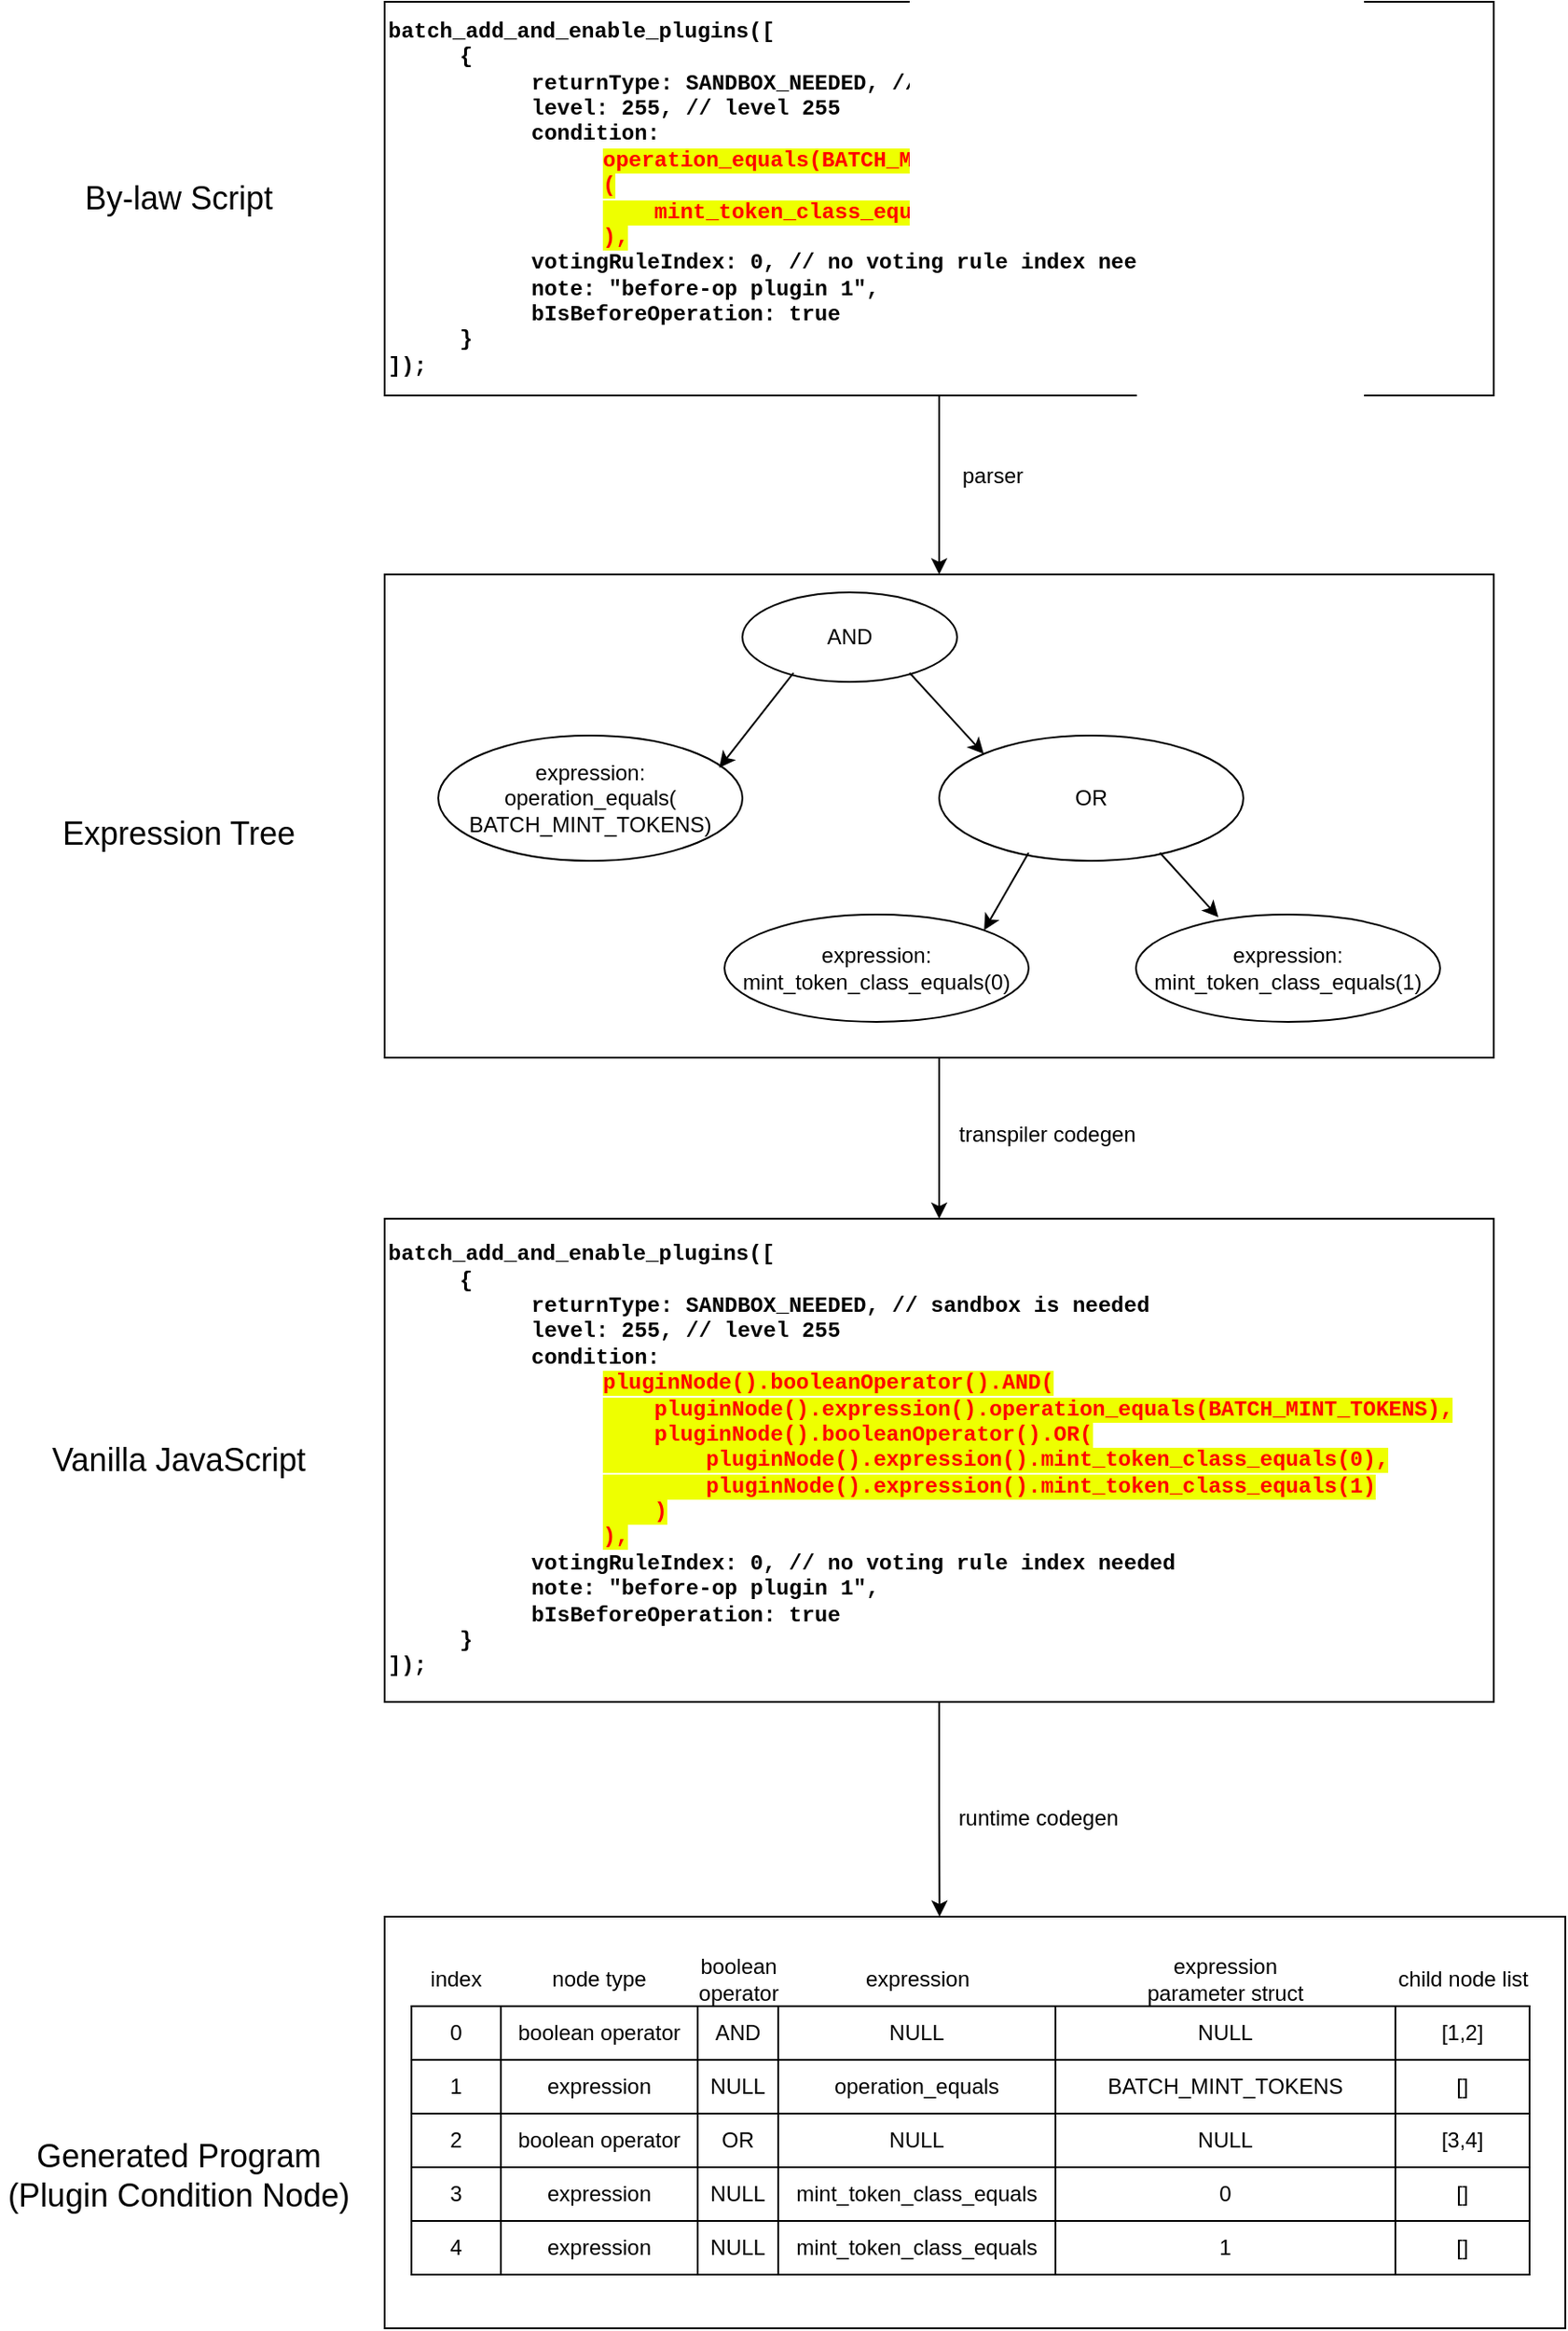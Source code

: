 <mxfile version="22.1.5" type="device">
  <diagram name="Page-1" id="5BoDcTeM9v2rmPoOrVfE">
    <mxGraphModel dx="1309" dy="758" grid="1" gridSize="10" guides="1" tooltips="1" connect="1" arrows="1" fold="1" page="1" pageScale="1" pageWidth="1200" pageHeight="1920" math="0" shadow="0">
      <root>
        <mxCell id="0" />
        <mxCell id="1" parent="0" />
        <mxCell id="QTmOKF9_rC59W_0GWhWw-40" value="" style="rounded=0;whiteSpace=wrap;html=1;" parent="1" vertex="1">
          <mxGeometry x="320" y="1160" width="660" height="230" as="geometry" />
        </mxCell>
        <mxCell id="QTmOKF9_rC59W_0GWhWw-3" style="edgeStyle=orthogonalEdgeStyle;rounded=0;orthogonalLoop=1;jettySize=auto;html=1;entryX=0.5;entryY=0;entryDx=0;entryDy=0;" parent="1" source="RLbIikrWvNmF1qbY_gef-16" target="RLbIikrWvNmF1qbY_gef-3" edge="1">
          <mxGeometry relative="1" as="geometry" />
        </mxCell>
        <mxCell id="RLbIikrWvNmF1qbY_gef-16" value="" style="rounded=0;whiteSpace=wrap;html=1;movable=1;resizable=1;rotatable=1;deletable=1;editable=1;locked=0;connectable=1;" parent="1" vertex="1">
          <mxGeometry x="320" y="410" width="620" height="270" as="geometry" />
        </mxCell>
        <mxCell id="RLbIikrWvNmF1qbY_gef-20" style="edgeStyle=orthogonalEdgeStyle;rounded=0;orthogonalLoop=1;jettySize=auto;html=1;entryX=0.5;entryY=0;entryDx=0;entryDy=0;" parent="1" source="RLbIikrWvNmF1qbY_gef-1" target="RLbIikrWvNmF1qbY_gef-16" edge="1">
          <mxGeometry relative="1" as="geometry" />
        </mxCell>
        <mxCell id="RLbIikrWvNmF1qbY_gef-1" value="&lt;b&gt;batch_add_and_enable_plugins([&lt;br&gt;&lt;/b&gt;&lt;blockquote style=&quot;margin: 0 0 0 40px; border: none; padding: 0px;&quot;&gt;&lt;div&gt;&lt;b&gt;{&lt;/b&gt;&lt;/div&gt;&lt;/blockquote&gt;&lt;blockquote style=&quot;margin: 0 0 0 40px; border: none; padding: 0px;&quot;&gt;&lt;blockquote style=&quot;margin: 0 0 0 40px; border: none; padding: 0px;&quot;&gt;&lt;div&gt;&lt;b&gt;returnType: SANDBOX_NEEDED, // sandbox is needed&lt;/b&gt;&lt;/div&gt;&lt;/blockquote&gt;&lt;blockquote style=&quot;margin: 0 0 0 40px; border: none; padding: 0px;&quot;&gt;&lt;div&gt;&lt;b&gt;level: 255, // level 255&lt;/b&gt;&lt;/div&gt;&lt;/blockquote&gt;&lt;blockquote style=&quot;margin: 0 0 0 40px; border: none; padding: 0px;&quot;&gt;&lt;div&gt;&lt;b&gt;condition:&lt;/b&gt;&lt;/div&gt;&lt;/blockquote&gt;&lt;blockquote style=&quot;margin: 0 0 0 40px; border: none; padding: 0px;&quot;&gt;&lt;blockquote style=&quot;margin: 0 0 0 40px; border: none; padding: 0px;&quot;&gt;&lt;div&gt;&lt;font style=&quot;background-color: rgb(238, 255, 0);&quot; color=&quot;#ff0000&quot;&gt;&lt;b&gt;operation_equals(BATCH_MINT_TOKENS) &amp;amp;&lt;/b&gt;&lt;/font&gt;&lt;/div&gt;&lt;/blockquote&gt;&lt;/blockquote&gt;&lt;blockquote style=&quot;margin: 0 0 0 40px; border: none; padding: 0px;&quot;&gt;&lt;blockquote style=&quot;margin: 0 0 0 40px; border: none; padding: 0px;&quot;&gt;&lt;div&gt;&lt;font style=&quot;background-color: rgb(238, 255, 0);&quot; color=&quot;#ff0000&quot;&gt;&lt;b&gt;(&lt;/b&gt;&lt;/font&gt;&lt;/div&gt;&lt;/blockquote&gt;&lt;/blockquote&gt;&lt;blockquote style=&quot;margin: 0 0 0 40px; border: none; padding: 0px;&quot;&gt;&lt;blockquote style=&quot;margin: 0 0 0 40px; border: none; padding: 0px;&quot;&gt;&lt;div&gt;&lt;font style=&quot;background-color: rgb(238, 255, 0);&quot; color=&quot;#ff0000&quot;&gt;&lt;b&gt;&amp;nbsp; &amp;nbsp; mint_token_class_equals(0) | mint_token_class_equals(1)&lt;/b&gt;&lt;/font&gt;&lt;/div&gt;&lt;/blockquote&gt;&lt;/blockquote&gt;&lt;blockquote style=&quot;margin: 0 0 0 40px; border: none; padding: 0px;&quot;&gt;&lt;blockquote style=&quot;margin: 0 0 0 40px; border: none; padding: 0px;&quot;&gt;&lt;div&gt;&lt;font style=&quot;background-color: rgb(238, 255, 0);&quot; color=&quot;#ff0000&quot;&gt;&lt;b&gt;),&lt;/b&gt;&lt;/font&gt;&lt;/div&gt;&lt;/blockquote&gt;&lt;/blockquote&gt;&lt;blockquote style=&quot;margin: 0 0 0 40px; border: none; padding: 0px;&quot;&gt;&lt;div&gt;&lt;b&gt;votingRuleIndex: 0, // no voting rule index needed&lt;/b&gt;&lt;/div&gt;&lt;/blockquote&gt;&lt;blockquote style=&quot;margin: 0 0 0 40px; border: none; padding: 0px;&quot;&gt;&lt;div&gt;&lt;b&gt;note: &quot;before-op plugin 1&quot;,&lt;/b&gt;&lt;/div&gt;&lt;/blockquote&gt;&lt;blockquote style=&quot;margin: 0 0 0 40px; border: none; padding: 0px;&quot;&gt;&lt;div&gt;&lt;b&gt;bIsBeforeOperation: true&amp;nbsp;&lt;/b&gt;&lt;/div&gt;&lt;/blockquote&gt;&lt;/blockquote&gt;&lt;blockquote style=&quot;margin: 0 0 0 40px; border: none; padding: 0px;&quot;&gt;&lt;div&gt;&lt;b&gt;}&lt;/b&gt;&lt;/div&gt;&lt;/blockquote&gt;&lt;div&gt;&lt;b&gt;]);&lt;/b&gt;&lt;/div&gt;" style="text;html=1;strokeColor=default;fillColor=none;align=left;verticalAlign=middle;whiteSpace=wrap;rounded=0;fontFamily=Courier New;" parent="1" vertex="1">
          <mxGeometry x="320" y="90" width="620" height="220" as="geometry" />
        </mxCell>
        <mxCell id="RLbIikrWvNmF1qbY_gef-2" value="By-law Script" style="text;html=1;strokeColor=none;fillColor=none;align=center;verticalAlign=middle;whiteSpace=wrap;rounded=0;fontSize=18;" parent="1" vertex="1">
          <mxGeometry x="130" y="185" width="150" height="30" as="geometry" />
        </mxCell>
        <mxCell id="QTmOKF9_rC59W_0GWhWw-8" style="edgeStyle=orthogonalEdgeStyle;rounded=0;orthogonalLoop=1;jettySize=auto;html=1;entryX=0.47;entryY=0;entryDx=0;entryDy=0;entryPerimeter=0;" parent="1" source="RLbIikrWvNmF1qbY_gef-3" target="QTmOKF9_rC59W_0GWhWw-40" edge="1">
          <mxGeometry relative="1" as="geometry">
            <mxPoint x="640" y="1100" as="targetPoint" />
          </mxGeometry>
        </mxCell>
        <mxCell id="RLbIikrWvNmF1qbY_gef-3" value="&lt;b&gt;batch_add_and_enable_plugins([&lt;br&gt;&lt;/b&gt;&lt;blockquote style=&quot;margin: 0 0 0 40px; border: none; padding: 0px;&quot;&gt;&lt;div&gt;&lt;b&gt;{&lt;/b&gt;&lt;/div&gt;&lt;/blockquote&gt;&lt;blockquote style=&quot;margin: 0 0 0 40px; border: none; padding: 0px;&quot;&gt;&lt;blockquote style=&quot;margin: 0 0 0 40px; border: none; padding: 0px;&quot;&gt;&lt;div&gt;&lt;b&gt;returnType: SANDBOX_NEEDED, // sandbox is needed&lt;/b&gt;&lt;/div&gt;&lt;/blockquote&gt;&lt;blockquote style=&quot;margin: 0 0 0 40px; border: none; padding: 0px;&quot;&gt;&lt;div&gt;&lt;b&gt;level: 255, // level 255&lt;/b&gt;&lt;/div&gt;&lt;/blockquote&gt;&lt;blockquote style=&quot;margin: 0 0 0 40px; border: none; padding: 0px;&quot;&gt;&lt;div&gt;&lt;b&gt;condition:&lt;/b&gt;&lt;/div&gt;&lt;/blockquote&gt;&lt;blockquote style=&quot;margin: 0 0 0 40px; border: none; padding: 0px;&quot;&gt;&lt;blockquote style=&quot;margin: 0 0 0 40px; border: none; padding: 0px;&quot;&gt;&lt;font color=&quot;#ff0000&quot;&gt;&lt;span style=&quot;background-color: rgb(238, 255, 0);&quot;&gt;&lt;b&gt;pluginNode().booleanOperator().AND(&lt;/b&gt;&lt;/span&gt;&lt;/font&gt;&lt;/blockquote&gt;&lt;/blockquote&gt;&lt;blockquote style=&quot;margin: 0 0 0 40px; border: none; padding: 0px;&quot;&gt;&lt;blockquote style=&quot;margin: 0 0 0 40px; border: none; padding: 0px;&quot;&gt;&lt;font color=&quot;#ff0000&quot;&gt;&lt;span style=&quot;background-color: rgb(238, 255, 0);&quot;&gt;&lt;b&gt;&amp;nbsp; &amp;nbsp; pluginNode().expression().operation_equals(BATCH_MINT_TOKENS),&lt;/b&gt;&lt;/span&gt;&lt;/font&gt;&lt;/blockquote&gt;&lt;/blockquote&gt;&lt;blockquote style=&quot;margin: 0 0 0 40px; border: none; padding: 0px;&quot;&gt;&lt;blockquote style=&quot;margin: 0 0 0 40px; border: none; padding: 0px;&quot;&gt;&lt;font color=&quot;#ff0000&quot;&gt;&lt;span style=&quot;background-color: rgb(238, 255, 0);&quot;&gt;&lt;b&gt;&amp;nbsp; &amp;nbsp; pluginNode().booleanOperator().OR(&lt;/b&gt;&lt;/span&gt;&lt;/font&gt;&lt;/blockquote&gt;&lt;/blockquote&gt;&lt;blockquote style=&quot;margin: 0 0 0 40px; border: none; padding: 0px;&quot;&gt;&lt;blockquote style=&quot;margin: 0 0 0 40px; border: none; padding: 0px;&quot;&gt;&lt;font color=&quot;#ff0000&quot;&gt;&lt;span style=&quot;background-color: rgb(238, 255, 0);&quot;&gt;&lt;b&gt;&amp;nbsp; &amp;nbsp; &amp;nbsp; &amp;nbsp; pluginNode().expression().mint_token_class_equals(0),&lt;/b&gt;&lt;/span&gt;&lt;/font&gt;&lt;/blockquote&gt;&lt;/blockquote&gt;&lt;blockquote style=&quot;margin: 0 0 0 40px; border: none; padding: 0px;&quot;&gt;&lt;blockquote style=&quot;margin: 0 0 0 40px; border: none; padding: 0px;&quot;&gt;&lt;font color=&quot;#ff0000&quot;&gt;&lt;span style=&quot;background-color: rgb(238, 255, 0);&quot;&gt;&lt;b&gt;&amp;nbsp; &amp;nbsp; &amp;nbsp; &amp;nbsp; pluginNode().expression().mint_token_class_equals(1)&lt;/b&gt;&lt;/span&gt;&lt;/font&gt;&lt;/blockquote&gt;&lt;/blockquote&gt;&lt;blockquote style=&quot;margin: 0 0 0 40px; border: none; padding: 0px;&quot;&gt;&lt;blockquote style=&quot;margin: 0 0 0 40px; border: none; padding: 0px;&quot;&gt;&lt;font color=&quot;#ff0000&quot;&gt;&lt;span style=&quot;background-color: rgb(238, 255, 0);&quot;&gt;&lt;b&gt;&amp;nbsp; &amp;nbsp; )&lt;/b&gt;&lt;/span&gt;&lt;/font&gt;&lt;/blockquote&gt;&lt;/blockquote&gt;&lt;blockquote style=&quot;margin: 0 0 0 40px; border: none; padding: 0px;&quot;&gt;&lt;blockquote style=&quot;margin: 0 0 0 40px; border: none; padding: 0px;&quot;&gt;&lt;font color=&quot;#ff0000&quot;&gt;&lt;span style=&quot;background-color: rgb(238, 255, 0);&quot;&gt;&lt;b&gt;),&lt;/b&gt;&lt;/span&gt;&lt;/font&gt;&lt;/blockquote&gt;&lt;/blockquote&gt;&lt;blockquote style=&quot;margin: 0 0 0 40px; border: none; padding: 0px;&quot;&gt;&lt;div&gt;&lt;b&gt;votingRuleIndex: 0, // no voting rule index needed&lt;/b&gt;&lt;/div&gt;&lt;/blockquote&gt;&lt;blockquote style=&quot;margin: 0 0 0 40px; border: none; padding: 0px;&quot;&gt;&lt;div&gt;&lt;b&gt;note: &quot;before-op plugin 1&quot;,&lt;/b&gt;&lt;/div&gt;&lt;/blockquote&gt;&lt;blockquote style=&quot;margin: 0 0 0 40px; border: none; padding: 0px;&quot;&gt;&lt;div&gt;&lt;b&gt;bIsBeforeOperation: true&amp;nbsp;&lt;/b&gt;&lt;/div&gt;&lt;/blockquote&gt;&lt;/blockquote&gt;&lt;blockquote style=&quot;margin: 0 0 0 40px; border: none; padding: 0px;&quot;&gt;&lt;div&gt;&lt;b&gt;}&lt;/b&gt;&lt;/div&gt;&lt;/blockquote&gt;&lt;div&gt;&lt;b&gt;]);&lt;/b&gt;&lt;/div&gt;" style="text;html=1;strokeColor=default;fillColor=none;align=left;verticalAlign=middle;whiteSpace=wrap;rounded=0;fontFamily=Courier New;" parent="1" vertex="1">
          <mxGeometry x="320" y="770" width="620" height="270" as="geometry" />
        </mxCell>
        <mxCell id="RLbIikrWvNmF1qbY_gef-7" value="AND" style="ellipse;whiteSpace=wrap;html=1;" parent="1" vertex="1">
          <mxGeometry x="520" y="420" width="120" height="50" as="geometry" />
        </mxCell>
        <mxCell id="RLbIikrWvNmF1qbY_gef-8" value="expression:&lt;br&gt;operation_equals(&lt;br&gt;BATCH_MINT_TOKENS)" style="ellipse;whiteSpace=wrap;html=1;" parent="1" vertex="1">
          <mxGeometry x="350" y="500" width="170" height="70" as="geometry" />
        </mxCell>
        <mxCell id="RLbIikrWvNmF1qbY_gef-9" value="OR" style="ellipse;whiteSpace=wrap;html=1;" parent="1" vertex="1">
          <mxGeometry x="630" y="500" width="170" height="70" as="geometry" />
        </mxCell>
        <mxCell id="RLbIikrWvNmF1qbY_gef-12" value="expression:&lt;br&gt;mint_token_class_equals(0)" style="ellipse;whiteSpace=wrap;html=1;" parent="1" vertex="1">
          <mxGeometry x="510" y="600" width="170" height="60" as="geometry" />
        </mxCell>
        <mxCell id="RLbIikrWvNmF1qbY_gef-13" value="expression:&lt;br&gt;mint_token_class_equals(1)" style="ellipse;whiteSpace=wrap;html=1;" parent="1" vertex="1">
          <mxGeometry x="740" y="600" width="170" height="60" as="geometry" />
        </mxCell>
        <mxCell id="RLbIikrWvNmF1qbY_gef-18" value="Expression Tree" style="text;html=1;strokeColor=none;fillColor=none;align=center;verticalAlign=middle;whiteSpace=wrap;rounded=0;fontSize=18;" parent="1" vertex="1">
          <mxGeometry x="130" y="540" width="150" height="30" as="geometry" />
        </mxCell>
        <mxCell id="RLbIikrWvNmF1qbY_gef-21" value="parser" style="text;html=1;strokeColor=none;fillColor=none;align=center;verticalAlign=middle;whiteSpace=wrap;rounded=0;" parent="1" vertex="1">
          <mxGeometry x="600" y="340" width="120" height="30" as="geometry" />
        </mxCell>
        <mxCell id="QTmOKF9_rC59W_0GWhWw-2" value="Vanilla JavaScript" style="text;html=1;strokeColor=none;fillColor=none;align=center;verticalAlign=middle;whiteSpace=wrap;rounded=0;fontSize=18;" parent="1" vertex="1">
          <mxGeometry x="130" y="890" width="150" height="30" as="geometry" />
        </mxCell>
        <mxCell id="QTmOKF9_rC59W_0GWhWw-4" value="transpiler codegen" style="text;html=1;align=center;verticalAlign=middle;resizable=0;points=[];autosize=1;strokeColor=none;fillColor=none;" parent="1" vertex="1">
          <mxGeometry x="630" y="708" width="120" height="30" as="geometry" />
        </mxCell>
        <mxCell id="QTmOKF9_rC59W_0GWhWw-7" value="boolean operator" style="rounded=0;whiteSpace=wrap;html=1;" parent="1" vertex="1">
          <mxGeometry x="385" y="1210" width="110" height="30" as="geometry" />
        </mxCell>
        <mxCell id="QTmOKF9_rC59W_0GWhWw-9" value="runtime codegen" style="text;html=1;align=center;verticalAlign=middle;resizable=0;points=[];autosize=1;strokeColor=none;fillColor=none;" parent="1" vertex="1">
          <mxGeometry x="630" y="1090" width="110" height="30" as="geometry" />
        </mxCell>
        <mxCell id="QTmOKF9_rC59W_0GWhWw-11" value="0" style="rounded=0;whiteSpace=wrap;html=1;" parent="1" vertex="1">
          <mxGeometry x="335" y="1210" width="50" height="30" as="geometry" />
        </mxCell>
        <mxCell id="QTmOKF9_rC59W_0GWhWw-12" value="AND" style="rounded=0;whiteSpace=wrap;html=1;" parent="1" vertex="1">
          <mxGeometry x="495" y="1210" width="45" height="30" as="geometry" />
        </mxCell>
        <mxCell id="QTmOKF9_rC59W_0GWhWw-13" value="NULL" style="rounded=0;whiteSpace=wrap;html=1;" parent="1" vertex="1">
          <mxGeometry x="695" y="1210" width="190" height="30" as="geometry" />
        </mxCell>
        <mxCell id="QTmOKF9_rC59W_0GWhWw-14" value="[1,2]" style="rounded=0;whiteSpace=wrap;html=1;" parent="1" vertex="1">
          <mxGeometry x="885" y="1210" width="75" height="30" as="geometry" />
        </mxCell>
        <mxCell id="QTmOKF9_rC59W_0GWhWw-15" value="index" style="text;html=1;strokeColor=none;fillColor=none;align=center;verticalAlign=middle;whiteSpace=wrap;rounded=0;" parent="1" vertex="1">
          <mxGeometry x="330" y="1180" width="60" height="30" as="geometry" />
        </mxCell>
        <mxCell id="QTmOKF9_rC59W_0GWhWw-16" value="node type" style="text;html=1;strokeColor=none;fillColor=none;align=center;verticalAlign=middle;whiteSpace=wrap;rounded=0;" parent="1" vertex="1">
          <mxGeometry x="410" y="1180" width="60" height="30" as="geometry" />
        </mxCell>
        <mxCell id="QTmOKF9_rC59W_0GWhWw-17" value="boolean&lt;br&gt;operator" style="text;html=1;strokeColor=none;fillColor=none;align=center;verticalAlign=middle;whiteSpace=wrap;rounded=0;" parent="1" vertex="1">
          <mxGeometry x="487.5" y="1180" width="60" height="30" as="geometry" />
        </mxCell>
        <mxCell id="QTmOKF9_rC59W_0GWhWw-18" value="NULL" style="rounded=0;whiteSpace=wrap;html=1;" parent="1" vertex="1">
          <mxGeometry x="540" y="1210" width="155" height="30" as="geometry" />
        </mxCell>
        <mxCell id="QTmOKF9_rC59W_0GWhWw-19" value="expression" style="text;html=1;strokeColor=none;fillColor=none;align=center;verticalAlign=middle;whiteSpace=wrap;rounded=0;" parent="1" vertex="1">
          <mxGeometry x="587.5" y="1180" width="60" height="30" as="geometry" />
        </mxCell>
        <mxCell id="QTmOKF9_rC59W_0GWhWw-20" value="expression parameter struct" style="text;html=1;strokeColor=none;fillColor=none;align=center;verticalAlign=middle;whiteSpace=wrap;rounded=0;" parent="1" vertex="1">
          <mxGeometry x="735" y="1180" width="110" height="30" as="geometry" />
        </mxCell>
        <mxCell id="QTmOKF9_rC59W_0GWhWw-21" value="child node list" style="text;html=1;strokeColor=none;fillColor=none;align=center;verticalAlign=middle;whiteSpace=wrap;rounded=0;" parent="1" vertex="1">
          <mxGeometry x="877.5" y="1180" width="90" height="30" as="geometry" />
        </mxCell>
        <mxCell id="QTmOKF9_rC59W_0GWhWw-22" value="expression" style="rounded=0;whiteSpace=wrap;html=1;" parent="1" vertex="1">
          <mxGeometry x="385" y="1240" width="110" height="30" as="geometry" />
        </mxCell>
        <mxCell id="QTmOKF9_rC59W_0GWhWw-23" value="1" style="rounded=0;whiteSpace=wrap;html=1;" parent="1" vertex="1">
          <mxGeometry x="335" y="1240" width="50" height="30" as="geometry" />
        </mxCell>
        <mxCell id="QTmOKF9_rC59W_0GWhWw-24" value="NULL" style="rounded=0;whiteSpace=wrap;html=1;" parent="1" vertex="1">
          <mxGeometry x="495" y="1240" width="45" height="30" as="geometry" />
        </mxCell>
        <mxCell id="QTmOKF9_rC59W_0GWhWw-25" value="BATCH_MINT_TOKENS" style="rounded=0;whiteSpace=wrap;html=1;" parent="1" vertex="1">
          <mxGeometry x="695" y="1240" width="190" height="30" as="geometry" />
        </mxCell>
        <mxCell id="QTmOKF9_rC59W_0GWhWw-26" value="[]" style="rounded=0;whiteSpace=wrap;html=1;" parent="1" vertex="1">
          <mxGeometry x="885" y="1240" width="75" height="30" as="geometry" />
        </mxCell>
        <mxCell id="QTmOKF9_rC59W_0GWhWw-27" value="operation_equals" style="rounded=0;whiteSpace=wrap;html=1;" parent="1" vertex="1">
          <mxGeometry x="540" y="1240" width="155" height="30" as="geometry" />
        </mxCell>
        <mxCell id="QTmOKF9_rC59W_0GWhWw-28" value="boolean operator" style="rounded=0;whiteSpace=wrap;html=1;" parent="1" vertex="1">
          <mxGeometry x="385" y="1270" width="110" height="30" as="geometry" />
        </mxCell>
        <mxCell id="QTmOKF9_rC59W_0GWhWw-29" value="2" style="rounded=0;whiteSpace=wrap;html=1;" parent="1" vertex="1">
          <mxGeometry x="335" y="1270" width="50" height="30" as="geometry" />
        </mxCell>
        <mxCell id="QTmOKF9_rC59W_0GWhWw-30" value="OR" style="rounded=0;whiteSpace=wrap;html=1;" parent="1" vertex="1">
          <mxGeometry x="495" y="1270" width="45" height="30" as="geometry" />
        </mxCell>
        <mxCell id="QTmOKF9_rC59W_0GWhWw-31" value="NULL" style="rounded=0;whiteSpace=wrap;html=1;" parent="1" vertex="1">
          <mxGeometry x="695" y="1270" width="190" height="30" as="geometry" />
        </mxCell>
        <mxCell id="QTmOKF9_rC59W_0GWhWw-32" value="[3,4]" style="rounded=0;whiteSpace=wrap;html=1;" parent="1" vertex="1">
          <mxGeometry x="885" y="1270" width="75" height="30" as="geometry" />
        </mxCell>
        <mxCell id="QTmOKF9_rC59W_0GWhWw-33" value="NULL" style="rounded=0;whiteSpace=wrap;html=1;" parent="1" vertex="1">
          <mxGeometry x="540" y="1270" width="155" height="30" as="geometry" />
        </mxCell>
        <mxCell id="QTmOKF9_rC59W_0GWhWw-34" value="expression" style="rounded=0;whiteSpace=wrap;html=1;" parent="1" vertex="1">
          <mxGeometry x="385" y="1300" width="110" height="30" as="geometry" />
        </mxCell>
        <mxCell id="QTmOKF9_rC59W_0GWhWw-35" value="3" style="rounded=0;whiteSpace=wrap;html=1;" parent="1" vertex="1">
          <mxGeometry x="335" y="1300" width="50" height="30" as="geometry" />
        </mxCell>
        <mxCell id="QTmOKF9_rC59W_0GWhWw-36" value="NULL" style="rounded=0;whiteSpace=wrap;html=1;" parent="1" vertex="1">
          <mxGeometry x="495" y="1300" width="45" height="30" as="geometry" />
        </mxCell>
        <mxCell id="QTmOKF9_rC59W_0GWhWw-37" value="0" style="rounded=0;whiteSpace=wrap;html=1;" parent="1" vertex="1">
          <mxGeometry x="695" y="1300" width="190" height="30" as="geometry" />
        </mxCell>
        <mxCell id="QTmOKF9_rC59W_0GWhWw-38" value="[]" style="rounded=0;whiteSpace=wrap;html=1;" parent="1" vertex="1">
          <mxGeometry x="885" y="1300" width="75" height="30" as="geometry" />
        </mxCell>
        <mxCell id="QTmOKF9_rC59W_0GWhWw-39" value="mint_token_class_equals" style="rounded=0;whiteSpace=wrap;html=1;" parent="1" vertex="1">
          <mxGeometry x="540" y="1300" width="155" height="30" as="geometry" />
        </mxCell>
        <mxCell id="QTmOKF9_rC59W_0GWhWw-41" value="expression" style="rounded=0;whiteSpace=wrap;html=1;" parent="1" vertex="1">
          <mxGeometry x="385" y="1330" width="110" height="30" as="geometry" />
        </mxCell>
        <mxCell id="QTmOKF9_rC59W_0GWhWw-42" value="4" style="rounded=0;whiteSpace=wrap;html=1;" parent="1" vertex="1">
          <mxGeometry x="335" y="1330" width="50" height="30" as="geometry" />
        </mxCell>
        <mxCell id="QTmOKF9_rC59W_0GWhWw-43" value="NULL" style="rounded=0;whiteSpace=wrap;html=1;" parent="1" vertex="1">
          <mxGeometry x="495" y="1330" width="45" height="30" as="geometry" />
        </mxCell>
        <mxCell id="QTmOKF9_rC59W_0GWhWw-44" value="1" style="rounded=0;whiteSpace=wrap;html=1;" parent="1" vertex="1">
          <mxGeometry x="695" y="1330" width="190" height="30" as="geometry" />
        </mxCell>
        <mxCell id="QTmOKF9_rC59W_0GWhWw-45" value="[]" style="rounded=0;whiteSpace=wrap;html=1;" parent="1" vertex="1">
          <mxGeometry x="885" y="1330" width="75" height="30" as="geometry" />
        </mxCell>
        <mxCell id="QTmOKF9_rC59W_0GWhWw-46" value="mint_token_class_equals" style="rounded=0;whiteSpace=wrap;html=1;" parent="1" vertex="1">
          <mxGeometry x="540" y="1330" width="155" height="30" as="geometry" />
        </mxCell>
        <mxCell id="QTmOKF9_rC59W_0GWhWw-47" value="Generated Program (Plugin Condition Node)" style="text;html=1;strokeColor=none;fillColor=none;align=center;verticalAlign=middle;whiteSpace=wrap;rounded=0;fontSize=18;" parent="1" vertex="1">
          <mxGeometry x="105" y="1290" width="200" height="30" as="geometry" />
        </mxCell>
        <mxCell id="Ag8j_CjJ2uE9O1bbtPkU-1" value="" style="endArrow=classic;html=1;rounded=0;exitX=0.238;exitY=0.9;exitDx=0;exitDy=0;exitPerimeter=0;entryX=0.924;entryY=0.257;entryDx=0;entryDy=0;entryPerimeter=0;" edge="1" parent="1" source="RLbIikrWvNmF1qbY_gef-7" target="RLbIikrWvNmF1qbY_gef-8">
          <mxGeometry width="50" height="50" relative="1" as="geometry">
            <mxPoint x="495.002" y="460" as="sourcePoint" />
            <mxPoint x="558.16" y="500" as="targetPoint" />
          </mxGeometry>
        </mxCell>
        <mxCell id="Ag8j_CjJ2uE9O1bbtPkU-2" value="" style="endArrow=classic;html=1;rounded=0;entryX=0;entryY=0;entryDx=0;entryDy=0;exitX=0.779;exitY=0.9;exitDx=0;exitDy=0;exitPerimeter=0;" edge="1" parent="1" source="RLbIikrWvNmF1qbY_gef-7" target="RLbIikrWvNmF1qbY_gef-9">
          <mxGeometry width="50" height="50" relative="1" as="geometry">
            <mxPoint x="610" y="470" as="sourcePoint" />
            <mxPoint x="660.1" y="519.88" as="targetPoint" />
          </mxGeometry>
        </mxCell>
        <mxCell id="Ag8j_CjJ2uE9O1bbtPkU-3" value="" style="endArrow=classic;html=1;rounded=0;entryX=0.271;entryY=0.025;entryDx=0;entryDy=0;exitX=0.726;exitY=0.936;exitDx=0;exitDy=0;exitPerimeter=0;entryPerimeter=0;" edge="1" parent="1" source="RLbIikrWvNmF1qbY_gef-9" target="RLbIikrWvNmF1qbY_gef-13">
          <mxGeometry width="50" height="50" relative="1" as="geometry">
            <mxPoint x="623" y="475" as="sourcePoint" />
            <mxPoint x="665" y="520" as="targetPoint" />
          </mxGeometry>
        </mxCell>
        <mxCell id="Ag8j_CjJ2uE9O1bbtPkU-4" value="" style="endArrow=classic;html=1;rounded=0;exitX=0.294;exitY=0.936;exitDx=0;exitDy=0;exitPerimeter=0;entryX=1;entryY=0;entryDx=0;entryDy=0;" edge="1" parent="1" source="RLbIikrWvNmF1qbY_gef-9" target="RLbIikrWvNmF1qbY_gef-12">
          <mxGeometry width="50" height="50" relative="1" as="geometry">
            <mxPoint x="559" y="475" as="sourcePoint" />
            <mxPoint x="517" y="528" as="targetPoint" />
          </mxGeometry>
        </mxCell>
      </root>
    </mxGraphModel>
  </diagram>
</mxfile>
